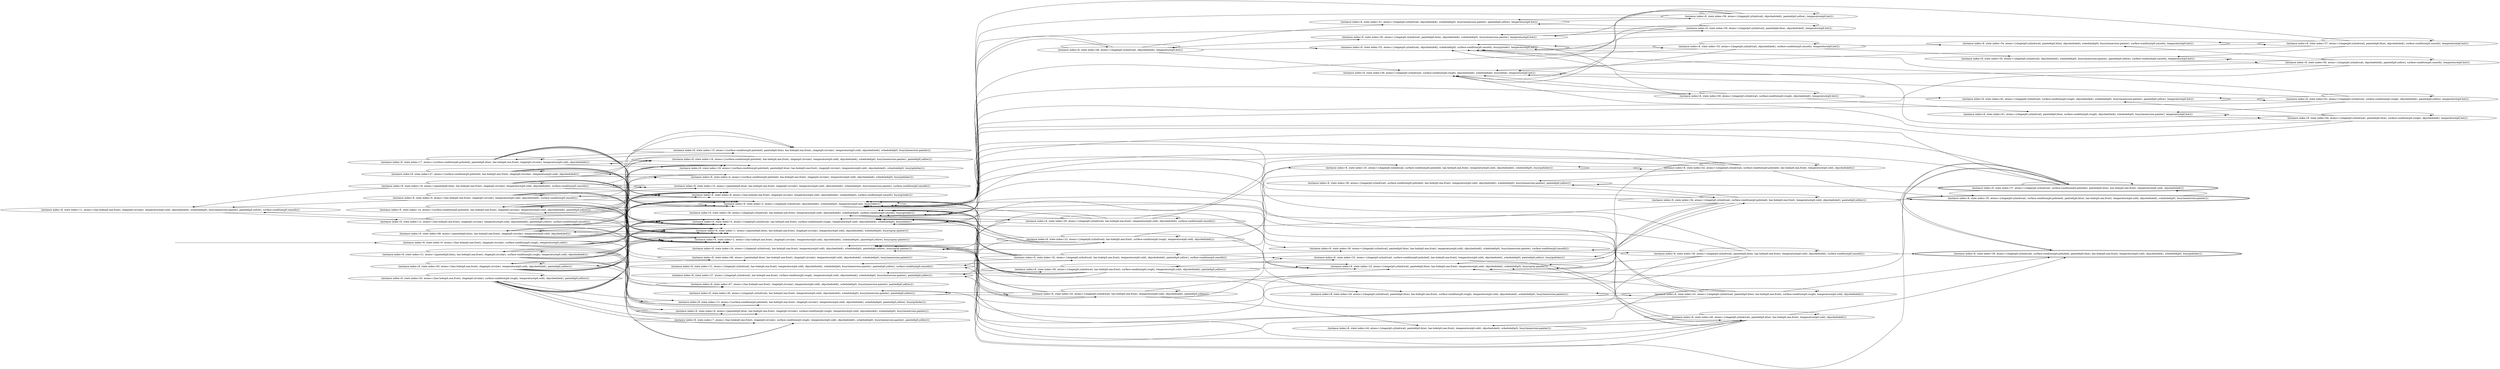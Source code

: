 digraph {
rankdir="LR"
s11[label="(instance index=8, state index=11, atoms={has-hole(p0,one,front), shape(p0,circular), temperature(p0,cold), objscheduled(), scheduled(p0), busy(immersion-painter), painted(p0,yellow), surface-condition(p0,smooth)})"]
s16[label="(instance index=8, state index=16, atoms={surface-condition(p0,polished), has-hole(p0,one,front), shape(p0,circular), temperature(p0,cold), objscheduled(), scheduled(p0), busy(immersion-painter), painted(p0,yellow)})"]
s13[label="(instance index=8, state index=13, atoms={surface-condition(p0,polished), has-hole(p0,one,front), shape(p0,circular), temperature(p0,cold), objscheduled(), scheduled(p0), painted(p0,yellow), busy(polisher)})"]
s18[label="(instance index=8, state index=18, atoms={surface-condition(p0,polished), painted(p0,blue), has-hole(p0,one,front), shape(p0,circular), temperature(p0,cold), objscheduled(), scheduled(p0), busy(polisher)})"]
s15[label="(instance index=8, state index=15, atoms={surface-condition(p0,polished), painted(p0,blue), has-hole(p0,one,front), shape(p0,circular), temperature(p0,cold), objscheduled(), scheduled(p0), busy(immersion-painter)})"]
s4[label="(instance index=8, state index=4, atoms={surface-condition(p0,polished), has-hole(p0,one,front), shape(p0,circular), temperature(p0,cold), objscheduled(), scheduled(p0), busy(polisher)})"]
s1[label="(instance index=8, state index=1, atoms={painted(p0,blue), has-hole(p0,one,front), shape(p0,circular), temperature(p0,cold), objscheduled(), scheduled(p0), busy(spray-painter)})"]
s2[label="(instance index=8, state index=2, atoms={has-hole(p0,one,front), shape(p0,circular), temperature(p0,cold), objscheduled(), scheduled(p0), painted(p0,yellow), busy(spray-painter)})"]
s66[label="(instance index=8, state index=66, atoms={painted(p0,blue), has-hole(p0,one,front), shape(p0,circular), temperature(p0,cold), objscheduled(), scheduled(p0), busy(immersion-painter)})"]
s7[label="(instance index=8, state index=7, atoms={has-hole(p0,one,front), shape(p0,circular), surface-condition(p0,rough), temperature(p0,cold), objscheduled(), scheduled(p0), busy(immersion-painter), painted(p0,yellow)})"]
s10[label="(instance index=8, state index=10, atoms={painted(p0,blue), has-hole(p0,one,front), shape(p0,circular), temperature(p0,cold), objscheduled(), scheduled(p0), busy(immersion-painter), surface-condition(p0,smooth)})"]
s67[label="(instance index=8, state index=67, atoms={has-hole(p0,one,front), shape(p0,circular), temperature(p0,cold), objscheduled(), scheduled(p0), busy(immersion-painter), painted(p0,yellow)})"]
s8[label="(instance index=8, state index=8, atoms={has-hole(p0,one,front), shape(p0,circular), temperature(p0,cold), objscheduled(), scheduled(p0), surface-condition(p0,smooth), busy(grinder)})"]
s6[label="(instance index=8, state index=6, atoms={painted(p0,blue), has-hole(p0,one,front), shape(p0,circular), surface-condition(p0,rough), temperature(p0,cold), objscheduled(), scheduled(p0), busy(immersion-painter)})"]
s12[label="(instance index=8, state index=12, atoms={has-hole(p0,one,front), shape(p0,circular), temperature(p0,cold), objscheduled(), painted(p0,yellow), surface-condition(p0,smooth)})"]
s14[label="(instance index=8, state index=14, atoms={surface-condition(p0,polished), has-hole(p0,one,front), shape(p0,circular), temperature(p0,cold), objscheduled(), painted(p0,yellow)})"]
s17[label="(instance index=8, state index=17, atoms={surface-condition(p0,polished), painted(p0,blue), has-hole(p0,one,front), shape(p0,circular), temperature(p0,cold), objscheduled()})"]
s47[label="(instance index=8, state index=47, atoms={surface-condition(p0,polished), has-hole(p0,one,front), shape(p0,circular), temperature(p0,cold), objscheduled()})"]
s65[label="(instance index=8, state index=65, atoms={has-hole(p0,one,front), shape(p0,circular), temperature(p0,cold), objscheduled(), painted(p0,yellow)})"]
s0[label="(instance index=8, state index=0, atoms={has-hole(p0,one,front), shape(p0,circular), surface-condition(p0,rough), temperature(p0,cold)})"]
s21[label="(instance index=8, state index=21, atoms={painted(p0,blue), has-hole(p0,one,front), shape(p0,circular), surface-condition(p0,rough), temperature(p0,cold), objscheduled()})"]
s68[label="(instance index=8, state index=68, atoms={painted(p0,blue), has-hole(p0,one,front), shape(p0,circular), temperature(p0,cold), objscheduled()})"]
s9[label="(instance index=8, state index=9, atoms={has-hole(p0,one,front), shape(p0,circular), temperature(p0,cold), objscheduled(), surface-condition(p0,smooth)})"]
s19[label="(instance index=8, state index=19, atoms={painted(p0,blue), has-hole(p0,one,front), shape(p0,circular), temperature(p0,cold), objscheduled(), surface-condition(p0,smooth)})"]
s20[label="(instance index=8, state index=20, atoms={has-hole(p0,one,front), shape(p0,circular), surface-condition(p0,rough), temperature(p0,cold), objscheduled(), painted(p0,yellow)})"]
s5[label="(instance index=8, state index=5, atoms={shape(p0,cylindrical), has-hole(p0,one,front), surface-condition(p0,rough), temperature(p0,cold), objscheduled(), scheduled(p0), busy(lathe)})"]
s28[label="(instance index=8, state index=28, atoms={shape(p0,cylindrical), has-hole(p0,one,front), temperature(p0,cold), objscheduled(), scheduled(p0), surface-condition(p0,smooth), busy(grinder)})"]
s31[label="(instance index=8, state index=31, atoms={shape(p0,cylindrical), has-hole(p0,one,front), temperature(p0,cold), objscheduled(), scheduled(p0), busy(immersion-painter), painted(p0,yellow), surface-condition(p0,smooth)})"]
s27[label="(instance index=8, state index=27, atoms={shape(p0,cylindrical), has-hole(p0,one,front), surface-condition(p0,rough), temperature(p0,cold), objscheduled(), scheduled(p0), busy(immersion-painter), painted(p0,yellow)})"]
s24[label="(instance index=8, state index=24, atoms={shape(p0,cylindrical), has-hole(p0,one,front), temperature(p0,cold), objscheduled(), scheduled(p0), painted(p0,yellow), busy(spray-painter)})"]
s45[label="(instance index=8, state index=45, atoms={shape(p0,cylindrical), has-hole(p0,one,front), temperature(p0,cold), objscheduled(), scheduled(p0), busy(immersion-painter), painted(p0,yellow)})"]
s3[label="(instance index=8, state index=3, atoms={shape(p0,cylindrical), objscheduled(), scheduled(p0), temperature(p0,hot), busy(roller)})"]
s29[label="(instance index=8, state index=29, atoms={shape(p0,cylindrical), has-hole(p0,one,front), temperature(p0,cold), objscheduled(), surface-condition(p0,smooth)})"]
s32[label="(instance index=8, state index=32, atoms={shape(p0,cylindrical), has-hole(p0,one,front), temperature(p0,cold), objscheduled(), painted(p0,yellow), surface-condition(p0,smooth)})"]
s22[label="(instance index=8, state index=22, atoms={shape(p0,cylindrical), has-hole(p0,one,front), surface-condition(p0,rough), temperature(p0,cold), objscheduled()})"]
s40[label="(instance index=8, state index=40, atoms={shape(p0,cylindrical), has-hole(p0,one,front), surface-condition(p0,rough), temperature(p0,cold), objscheduled(), painted(p0,yellow)})"]
s43[label="(instance index=8, state index=43, atoms={shape(p0,cylindrical), has-hole(p0,one,front), temperature(p0,cold), objscheduled(), painted(p0,yellow)})"]
s48[label="(instance index=8, state index=48, atoms={shape(p0,cylindrical), objscheduled(), temperature(p0,hot)})"]
s44[label="(instance index=8, state index=44, atoms={shape(p0,cylindrical), painted(p0,blue), has-hole(p0,one,front), temperature(p0,cold), objscheduled(), scheduled(p0), busy(immersion-painter)})"]
s23[label="(instance index=8, state index=23, atoms={shape(p0,cylindrical), painted(p0,blue), has-hole(p0,one,front), temperature(p0,cold), objscheduled(), scheduled(p0), busy(spray-painter)})"]
s30[label="(instance index=8, state index=30, atoms={shape(p0,cylindrical), painted(p0,blue), has-hole(p0,one,front), temperature(p0,cold), objscheduled(), scheduled(p0), busy(immersion-painter), surface-condition(p0,smooth)})"]
s33[label="(instance index=8, state index=33, atoms={shape(p0,cylindrical), surface-condition(p0,polished), has-hole(p0,one,front), temperature(p0,cold), objscheduled(), scheduled(p0), painted(p0,yellow), busy(polisher)})"]
s26[label="(instance index=8, state index=26, atoms={shape(p0,cylindrical), painted(p0,blue), has-hole(p0,one,front), surface-condition(p0,rough), temperature(p0,cold), objscheduled(), scheduled(p0), busy(immersion-painter)})"]
s36[label="(instance index=8, state index=36, atoms={shape(p0,cylindrical), surface-condition(p0,polished), has-hole(p0,one,front), temperature(p0,cold), objscheduled(), scheduled(p0), busy(immersion-painter), painted(p0,yellow)})"]
s25[label="(instance index=8, state index=25, atoms={shape(p0,cylindrical), surface-condition(p0,polished), has-hole(p0,one,front), temperature(p0,cold), objscheduled(), scheduled(p0), busy(polisher)})"]
s51[label="(instance index=8, state index=51, atoms={shape(p0,cylindrical), objscheduled(), scheduled(p0), busy(immersion-painter), painted(p0,yellow), temperature(p0,hot)})"]
s50[label="(instance index=8, state index=50, atoms={shape(p0,cylindrical), painted(p0,blue), objscheduled(), scheduled(p0), busy(immersion-painter), temperature(p0,hot)})"]
s49[label="(instance index=8, state index=49, atoms={shape(p0,cylindrical), surface-condition(p0,rough), objscheduled(), scheduled(p0), busy(lathe), temperature(p0,hot)})"]
s52[label="(instance index=8, state index=52, atoms={shape(p0,cylindrical), objscheduled(), scheduled(p0), surface-condition(p0,smooth), busy(grinder), temperature(p0,hot)})"]
s42[label="(instance index=8, state index=42, atoms={shape(p0,cylindrical), surface-condition(p0,polished), has-hole(p0,one,front), temperature(p0,cold), objscheduled()})"]
s34[label="(instance index=8, state index=34, atoms={shape(p0,cylindrical), surface-condition(p0,polished), has-hole(p0,one,front), temperature(p0,cold), objscheduled(), painted(p0,yellow)})"]
s46[label="(instance index=8, state index=46, atoms={shape(p0,cylindrical), painted(p0,blue), has-hole(p0,one,front), temperature(p0,cold), objscheduled()})"]
s41[label="(instance index=8, state index=41, atoms={shape(p0,cylindrical), painted(p0,blue), has-hole(p0,one,front), surface-condition(p0,rough), temperature(p0,cold), objscheduled()})"]
s39[label="(instance index=8, state index=39, atoms={shape(p0,cylindrical), painted(p0,blue), has-hole(p0,one,front), temperature(p0,cold), objscheduled(), surface-condition(p0,smooth)})"]
s58[label="(instance index=8, state index=58, atoms={shape(p0,cylindrical), objscheduled(), painted(p0,yellow), temperature(p0,hot)})"]
s59[label="(instance index=8, state index=59, atoms={shape(p0,cylindrical), painted(p0,blue), objscheduled(), temperature(p0,hot)})"]
s60[label="(instance index=8, state index=60, atoms={shape(p0,cylindrical), surface-condition(p0,rough), objscheduled(), temperature(p0,hot)})"]
s53[label="(instance index=8, state index=53, atoms={shape(p0,cylindrical), objscheduled(), surface-condition(p0,smooth), temperature(p0,hot)})"]
s35[peripheries=2,label="(instance index=8, state index=35, atoms={shape(p0,cylindrical), surface-condition(p0,polished), painted(p0,blue), has-hole(p0,one,front), temperature(p0,cold), objscheduled(), scheduled(p0), busy(immersion-painter)})"]
s38[peripheries=2,label="(instance index=8, state index=38, atoms={shape(p0,cylindrical), surface-condition(p0,polished), painted(p0,blue), has-hole(p0,one,front), temperature(p0,cold), objscheduled(), scheduled(p0), busy(polisher)})"]
s37[peripheries=2,label="(instance index=8, state index=37, atoms={shape(p0,cylindrical), surface-condition(p0,polished), painted(p0,blue), has-hole(p0,one,front), temperature(p0,cold), objscheduled()})"]
s62[label="(instance index=8, state index=62, atoms={shape(p0,cylindrical), surface-condition(p0,rough), objscheduled(), scheduled(p0), busy(immersion-painter), painted(p0,yellow), temperature(p0,hot)})"]
s61[label="(instance index=8, state index=61, atoms={shape(p0,cylindrical), painted(p0,blue), surface-condition(p0,rough), objscheduled(), scheduled(p0), busy(immersion-painter), temperature(p0,hot)})"]
s55[label="(instance index=8, state index=55, atoms={shape(p0,cylindrical), objscheduled(), scheduled(p0), busy(immersion-painter), painted(p0,yellow), surface-condition(p0,smooth), temperature(p0,hot)})"]
s54[label="(instance index=8, state index=54, atoms={shape(p0,cylindrical), painted(p0,blue), objscheduled(), scheduled(p0), busy(immersion-painter), surface-condition(p0,smooth), temperature(p0,hot)})"]
s63[label="(instance index=8, state index=63, atoms={shape(p0,cylindrical), surface-condition(p0,rough), objscheduled(), painted(p0,yellow), temperature(p0,hot)})"]
s64[label="(instance index=8, state index=64, atoms={shape(p0,cylindrical), painted(p0,blue), surface-condition(p0,rough), objscheduled(), temperature(p0,hot)})"]
s56[label="(instance index=8, state index=56, atoms={shape(p0,cylindrical), objscheduled(), painted(p0,yellow), surface-condition(p0,smooth), temperature(p0,hot)})"]
s57[label="(instance index=8, state index=57, atoms={shape(p0,cylindrical), painted(p0,blue), objscheduled(), surface-condition(p0,smooth), temperature(p0,hot)})"]
Dangling [ label = "", style = invis ]
{ rank = same; Dangling }
Dangling -> s0
{ rank = same; s0}
{ rank = same; s12,s14,s17,s47,s65,s0,s21,s68,s9,s19,s20}
{ rank = same; s5,s28,s31,s27,s24,s45,s3}
{ rank = same; s29,s32,s22,s40,s43,s48}
{ rank = same; s44,s23,s30,s33,s26,s36,s25,s51,s50,s49,s52}
{ rank = same; s42,s34,s46,s41,s39,s58,s59,s60,s53}
{ rank = same; s35,s38,s37,s62,s61,s55,s54}
{ rank = same; s63,s64,s56,s57}
{
s11->s12
s16->s14
s13->s14
s18->s17
s15->s17
s4->s47
s1->s68
s2->s65
s66->s68
s7->s20
s10->s19
s67->s65
s8->s9
s6->s21
}
{
s12->s11
s12->s10
s12->s8
s12->s5
s12->s3
s12->s13
s12->s2
s12->s12
s12->s1
s14->s15
s14->s8
s14->s16
s14->s5
s14->s14
s14->s3
s14->s13
s14->s2
s14->s1
s17->s18
s17->s17
s17->s15
s17->s8
s17->s16
s17->s5
s17->s3
s17->s2
s17->s1
s47->s8
s47->s16
s47->s5
s47->s15
s47->s4
s47->s47
s47->s3
s47->s2
s47->s1
s65->s8
s65->s1
s65->s67
s65->s5
s65->s3
s65->s13
s65->s2
s65->s66
s65->s65
s0->s8
s0->s7
s0->s6
s0->s5
s0->s4
s0->s3
s0->s2
s0->s1
s21->s21
s21->s8
s21->s18
s21->s7
s21->s6
s21->s5
s21->s3
s21->s2
s21->s1
s68->s18
s68->s8
s68->s66
s68->s5
s68->s3
s68->s68
s68->s2
s68->s67
s68->s1
s9->s11
s9->s10
s9->s9
s9->s8
s9->s5
s9->s4
s9->s3
s9->s2
s9->s1
s19->s18
s19->s11
s19->s10
s19->s19
s19->s8
s19->s5
s19->s3
s19->s2
s19->s1
s20->s20
s20->s8
s20->s7
s20->s6
s20->s5
s20->s3
s20->s13
s20->s2
s20->s1
}
{
s5->s22
s28->s29
s31->s32
s27->s40
s24->s43
s45->s43
s3->s48
}
{
s29->s31
s29->s30
s29->s29
s29->s28
s29->s24
s29->s23
s29->s5
s29->s25
s29->s3
s32->s31
s32->s30
s32->s28
s32->s24
s32->s23
s32->s5
s32->s3
s32->s33
s32->s32
s22->s28
s22->s26
s22->s24
s22->s23
s22->s22
s22->s27
s22->s5
s22->s25
s22->s3
s40->s28
s40->s26
s40->s24
s40->s23
s40->s40
s40->s27
s40->s5
s40->s3
s40->s33
s43->s28
s43->s24
s43->s23
s43->s45
s43->s43
s43->s5
s43->s3
s43->s44
s43->s33
s48->s51
s48->s50
s48->s49
s48->s48
s48->s52
s48->s3
}
{
s44->s46
s23->s46
s30->s39
s33->s34
s26->s41
s36->s34
s25->s42
s51->s58
s50->s59
s49->s60
s52->s53
}
{
s42->s28
s42->s23
s42->s42
s42->s5
s42->s24
s42->s35
s42->s25
s42->s36
s42->s3
s34->s28
s34->s5
s34->s24
s34->s35
s34->s36
s34->s3
s34->s23
s34->s34
s34->s33
s46->s28
s46->s24
s46->s46
s46->s23
s46->s45
s46->s44
s46->s38
s46->s5
s46->s3
s41->s28
s41->s26
s41->s24
s41->s23
s41->s41
s41->s27
s41->s38
s41->s5
s41->s3
s39->s31
s39->s30
s39->s24
s39->s23
s39->s28
s39->s39
s39->s38
s39->s5
s39->s3
s58->s58
s58->s51
s58->s50
s58->s49
s58->s52
s58->s3
s59->s51
s59->s50
s59->s49
s59->s59
s59->s52
s59->s3
s60->s62
s60->s61
s60->s60
s60->s49
s60->s52
s60->s3
s53->s55
s53->s54
s53->s53
s53->s49
s53->s52
s53->s3
}
{
s35->s37
s38->s37
s37->s28
s37->s23
s37->s5
s37->s38
s37->s37
s37->s24
s37->s35
s37->s36
s37->s3
s62->s63
s61->s64
s55->s56
s54->s57
}
{
s63->s62
s63->s61
s63->s63
s63->s49
s63->s52
s63->s3
s64->s62
s64->s61
s64->s49
s64->s52
s64->s3
s64->s64
s56->s55
s56->s54
s56->s56
s56->s49
s56->s52
s56->s3
s57->s57
s57->s55
s57->s54
s57->s49
s57->s52
s57->s3
}
}
